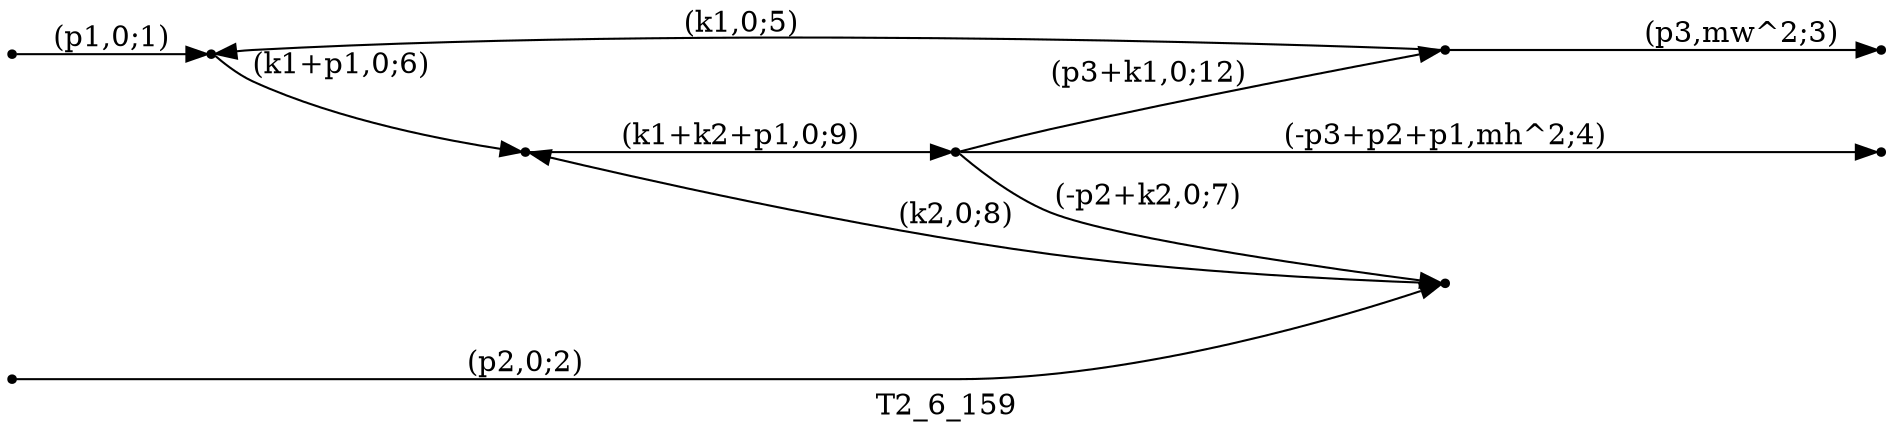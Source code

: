 digraph T2_6_159 {
  label="T2_6_159";
  rankdir="LR";
  subgraph edges {
    -1 -> 2 [label="(p1,0;1)"];
    -2 -> 3 [label="(p2,0;2)"];
    5 -> -3 [label="(p3,mw^2;3)"];
    4 -> -4 [label="(-p3+p2+p1,mh^2;4)"];
    5 -> 2 [label="(k1,0;5)"];
    2 -> 1 [label="(k1+p1,0;6)"];
    4 -> 3 [label="(-p2+k2,0;7)"];
    3 -> 1 [label="(k2,0;8)"];
    1 -> 4 [label="(k1+k2+p1,0;9)"];
    4 -> 5 [label="(p3+k1,0;12)"];
  }
  subgraph incoming { rank="source"; -1; -2; }
  subgraph outgoing { rank="sink"; -3; -4; }
-4 [shape=point];
-3 [shape=point];
-2 [shape=point];
-1 [shape=point];
1 [shape=point];
2 [shape=point];
3 [shape=point];
4 [shape=point];
5 [shape=point];
}

